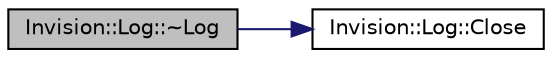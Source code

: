 digraph "Invision::Log::~Log"
{
 // LATEX_PDF_SIZE
  edge [fontname="Helvetica",fontsize="10",labelfontname="Helvetica",labelfontsize="10"];
  node [fontname="Helvetica",fontsize="10",shape=record];
  rankdir="LR";
  Node1 [label="Invision::Log::~Log",height=0.2,width=0.4,color="black", fillcolor="grey75", style="filled", fontcolor="black",tooltip=" "];
  Node1 -> Node2 [color="midnightblue",fontsize="10",style="solid",fontname="Helvetica"];
  Node2 [label="Invision::Log::Close",height=0.2,width=0.4,color="black", fillcolor="white", style="filled",URL="$class_invision_1_1_log.html#a772297c3ad960bd64fc27643ddd3381e",tooltip=" "];
}
